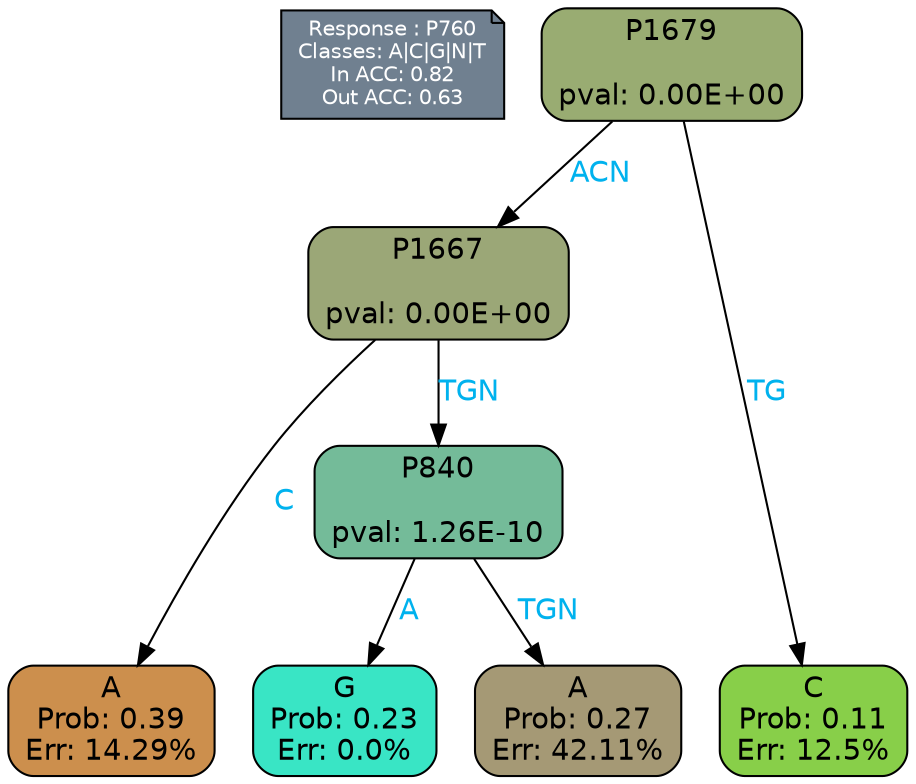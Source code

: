 digraph Tree {
node [shape=box, style="filled, rounded", color="black", fontname=helvetica] ;
graph [ranksep=equally, splines=polylines, bgcolor=transparent, dpi=600] ;
edge [fontname=helvetica] ;
LEGEND [label="Response : P760
Classes: A|C|G|N|T
In ACC: 0.82
Out ACC: 0.63
",shape=note,align=left,style=filled,fillcolor="slategray",fontcolor="white",fontsize=10];1 [label="P1679

pval: 0.00E+00", fillcolor="#99ac72"] ;
2 [label="P1667

pval: 0.00E+00", fillcolor="#9ba777"] ;
3 [label="A
Prob: 0.39
Err: 14.29%", fillcolor="#cc8f4d"] ;
4 [label="P840

pval: 1.26E-10", fillcolor="#74bb99"] ;
5 [label="G
Prob: 0.23
Err: 0.0%", fillcolor="#39e5c5"] ;
6 [label="A
Prob: 0.27
Err: 42.11%", fillcolor="#a59975"] ;
7 [label="C
Prob: 0.11
Err: 12.5%", fillcolor="#88cf49"] ;
1 -> 2 [label="ACN",fontcolor=deepskyblue2] ;
1 -> 7 [label="TG",fontcolor=deepskyblue2] ;
2 -> 3 [label="C",fontcolor=deepskyblue2] ;
2 -> 4 [label="TGN",fontcolor=deepskyblue2] ;
4 -> 5 [label="A",fontcolor=deepskyblue2] ;
4 -> 6 [label="TGN",fontcolor=deepskyblue2] ;
{rank = same; 3;5;6;7;}{rank = same; LEGEND;1;}}